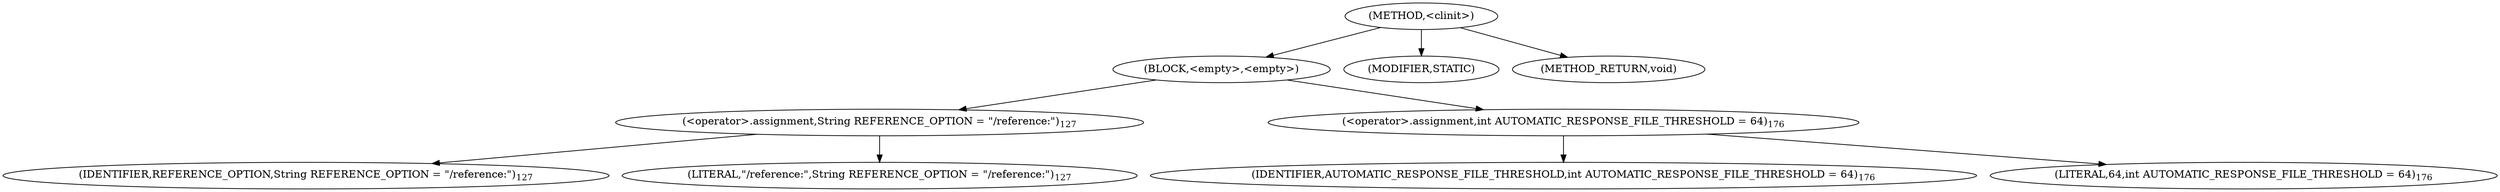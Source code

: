 digraph "&lt;clinit&gt;" {  
"1515" [label = <(METHOD,&lt;clinit&gt;)> ]
"1516" [label = <(BLOCK,&lt;empty&gt;,&lt;empty&gt;)> ]
"1517" [label = <(&lt;operator&gt;.assignment,String REFERENCE_OPTION = &quot;/reference:&quot;)<SUB>127</SUB>> ]
"1518" [label = <(IDENTIFIER,REFERENCE_OPTION,String REFERENCE_OPTION = &quot;/reference:&quot;)<SUB>127</SUB>> ]
"1519" [label = <(LITERAL,&quot;/reference:&quot;,String REFERENCE_OPTION = &quot;/reference:&quot;)<SUB>127</SUB>> ]
"1520" [label = <(&lt;operator&gt;.assignment,int AUTOMATIC_RESPONSE_FILE_THRESHOLD = 64)<SUB>176</SUB>> ]
"1521" [label = <(IDENTIFIER,AUTOMATIC_RESPONSE_FILE_THRESHOLD,int AUTOMATIC_RESPONSE_FILE_THRESHOLD = 64)<SUB>176</SUB>> ]
"1522" [label = <(LITERAL,64,int AUTOMATIC_RESPONSE_FILE_THRESHOLD = 64)<SUB>176</SUB>> ]
"1523" [label = <(MODIFIER,STATIC)> ]
"1524" [label = <(METHOD_RETURN,void)> ]
  "1515" -> "1516" 
  "1515" -> "1523" 
  "1515" -> "1524" 
  "1516" -> "1517" 
  "1516" -> "1520" 
  "1517" -> "1518" 
  "1517" -> "1519" 
  "1520" -> "1521" 
  "1520" -> "1522" 
}

